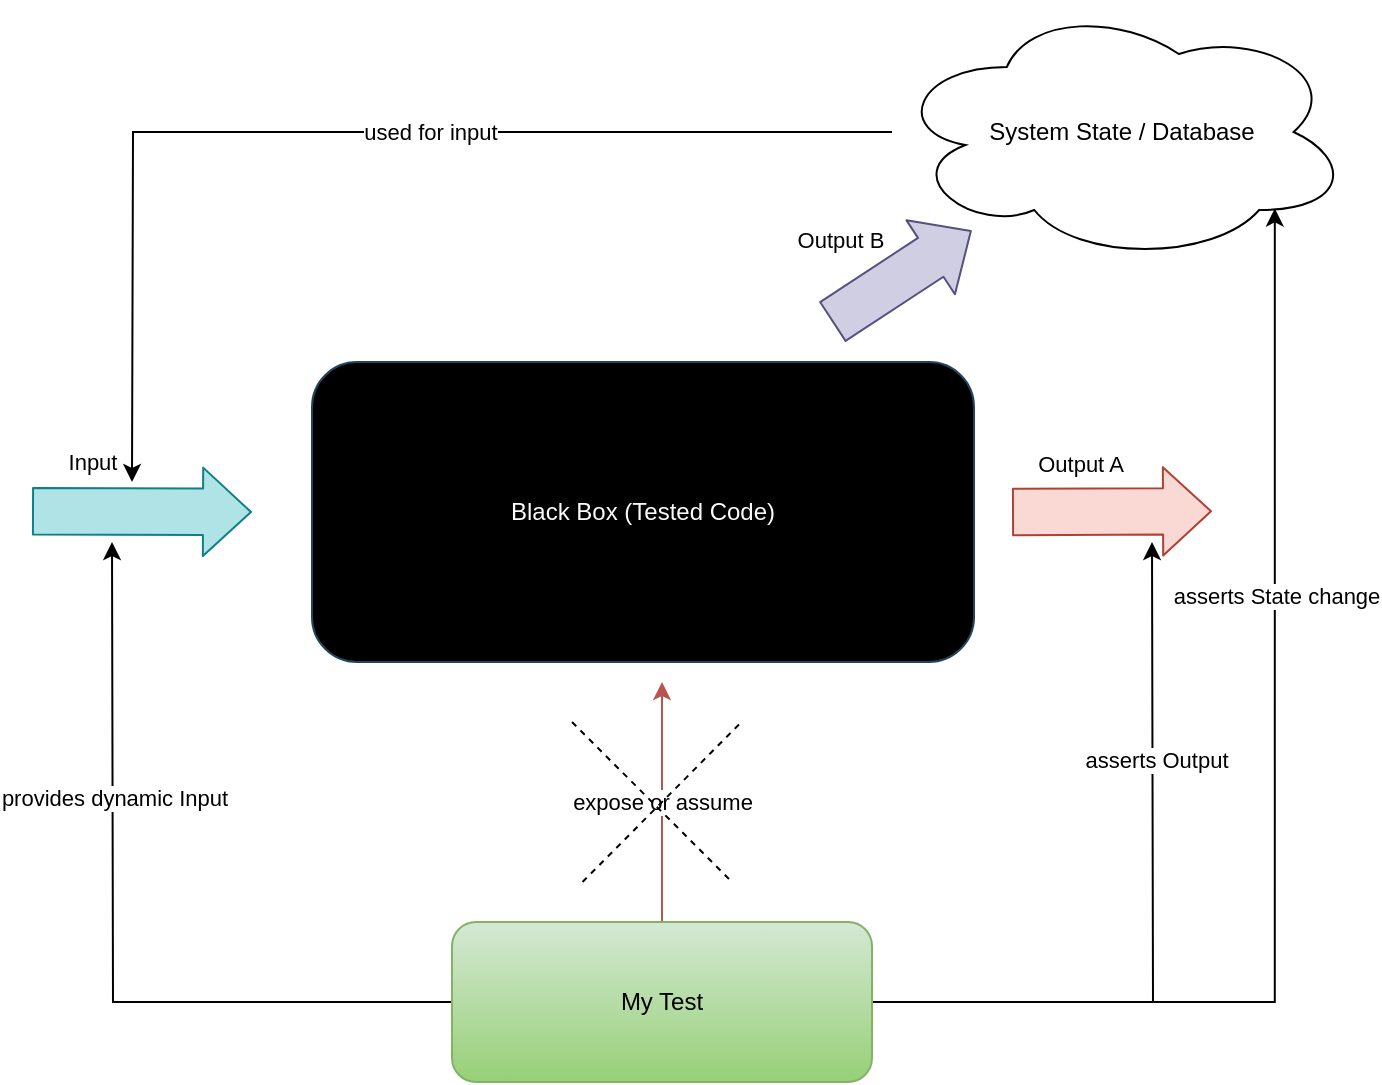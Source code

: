 <mxfile version="13.10.1" type="github"><diagram id="TJVRv4b6C3tbLXALgakD" name="Page-1"><mxGraphModel dx="774" dy="912" grid="0" gridSize="10" guides="1" tooltips="1" connect="1" arrows="1" fold="1" page="1" pageScale="1" pageWidth="827" pageHeight="1169" math="0" shadow="0"><root><mxCell id="0"/><mxCell id="1" parent="0"/><mxCell id="XIXKvhJqUVRkVVX2DDZu-1" value="&lt;font color=&quot;#FAFAFA&quot;&gt;Black Box (Tested Code)&lt;/font&gt;" style="rounded=1;whiteSpace=wrap;html=1;strokeColor=#23445d;fillColor=#000000;" vertex="1" parent="1"><mxGeometry x="230" y="420" width="331" height="150" as="geometry"/></mxCell><mxCell id="XIXKvhJqUVRkVVX2DDZu-8" style="edgeStyle=orthogonalEdgeStyle;rounded=0;orthogonalLoop=1;jettySize=auto;html=1;" edge="1" parent="1" source="XIXKvhJqUVRkVVX2DDZu-2"><mxGeometry relative="1" as="geometry"><mxPoint x="130" y="510" as="targetPoint"/></mxGeometry></mxCell><mxCell id="XIXKvhJqUVRkVVX2DDZu-10" value="provides dynamic Input" style="edgeLabel;html=1;align=center;verticalAlign=middle;resizable=0;points=[];" vertex="1" connectable="0" parent="XIXKvhJqUVRkVVX2DDZu-8"><mxGeometry x="0.359" relative="1" as="geometry"><mxPoint as="offset"/></mxGeometry></mxCell><mxCell id="XIXKvhJqUVRkVVX2DDZu-9" style="edgeStyle=orthogonalEdgeStyle;rounded=0;orthogonalLoop=1;jettySize=auto;html=1;" edge="1" parent="1" source="XIXKvhJqUVRkVVX2DDZu-2"><mxGeometry relative="1" as="geometry"><mxPoint x="650" y="510" as="targetPoint"/></mxGeometry></mxCell><mxCell id="XIXKvhJqUVRkVVX2DDZu-11" value="asserts Output" style="edgeLabel;html=1;align=center;verticalAlign=middle;resizable=0;points=[];" vertex="1" connectable="0" parent="XIXKvhJqUVRkVVX2DDZu-9"><mxGeometry x="0.415" y="-2" relative="1" as="geometry"><mxPoint as="offset"/></mxGeometry></mxCell><mxCell id="XIXKvhJqUVRkVVX2DDZu-16" style="edgeStyle=orthogonalEdgeStyle;rounded=0;orthogonalLoop=1;jettySize=auto;html=1;entryX=0.834;entryY=0.794;entryDx=0;entryDy=0;entryPerimeter=0;" edge="1" parent="1" source="XIXKvhJqUVRkVVX2DDZu-2" target="XIXKvhJqUVRkVVX2DDZu-12"><mxGeometry relative="1" as="geometry"/></mxCell><mxCell id="XIXKvhJqUVRkVVX2DDZu-17" value="asserts State change" style="edgeLabel;html=1;align=center;verticalAlign=middle;resizable=0;points=[];" vertex="1" connectable="0" parent="XIXKvhJqUVRkVVX2DDZu-16"><mxGeometry x="0.352" relative="1" as="geometry"><mxPoint as="offset"/></mxGeometry></mxCell><mxCell id="XIXKvhJqUVRkVVX2DDZu-21" value="expose or assume" style="edgeStyle=orthogonalEdgeStyle;rounded=0;orthogonalLoop=1;jettySize=auto;html=1;gradientColor=#ea6b66;fillColor=#f8cecc;strokeColor=#b85450;" edge="1" parent="1" source="XIXKvhJqUVRkVVX2DDZu-2"><mxGeometry relative="1" as="geometry"><mxPoint x="405" y="580" as="targetPoint"/></mxGeometry></mxCell><mxCell id="XIXKvhJqUVRkVVX2DDZu-2" value="My Test" style="rounded=1;whiteSpace=wrap;html=1;fillColor=#d5e8d4;gradientColor=#97d077;strokeColor=#82b366;" vertex="1" parent="1"><mxGeometry x="300" y="700" width="210" height="80" as="geometry"/></mxCell><mxCell id="XIXKvhJqUVRkVVX2DDZu-4" value="" style="shape=flexArrow;endArrow=classic;html=1;width=23.2;endSize=7.664;fillColor=#b0e3e6;strokeColor=#0e8088;" edge="1" parent="1"><mxGeometry width="50" height="50" relative="1" as="geometry"><mxPoint x="90" y="494.6" as="sourcePoint"/><mxPoint x="200" y="495" as="targetPoint"/></mxGeometry></mxCell><mxCell id="XIXKvhJqUVRkVVX2DDZu-5" value="Input" style="edgeLabel;html=1;align=center;verticalAlign=middle;resizable=0;points=[];" vertex="1" connectable="0" parent="XIXKvhJqUVRkVVX2DDZu-4"><mxGeometry x="-0.325" y="-1" relative="1" as="geometry"><mxPoint x="-6.8" y="-25.6" as="offset"/></mxGeometry></mxCell><mxCell id="XIXKvhJqUVRkVVX2DDZu-6" value="" style="shape=flexArrow;endArrow=classic;html=1;width=23.2;endSize=7.664;fillColor=#fad9d5;strokeColor=#ae4132;" edge="1" parent="1"><mxGeometry width="50" height="50" relative="1" as="geometry"><mxPoint x="580" y="495" as="sourcePoint"/><mxPoint x="680" y="494.6" as="targetPoint"/></mxGeometry></mxCell><mxCell id="XIXKvhJqUVRkVVX2DDZu-7" value="Output A" style="edgeLabel;html=1;align=center;verticalAlign=middle;resizable=0;points=[];" vertex="1" connectable="0" parent="XIXKvhJqUVRkVVX2DDZu-6"><mxGeometry x="-0.325" y="-1" relative="1" as="geometry"><mxPoint y="-25.6" as="offset"/></mxGeometry></mxCell><mxCell id="XIXKvhJqUVRkVVX2DDZu-18" style="edgeStyle=orthogonalEdgeStyle;rounded=0;orthogonalLoop=1;jettySize=auto;html=1;" edge="1" parent="1" source="XIXKvhJqUVRkVVX2DDZu-12"><mxGeometry relative="1" as="geometry"><mxPoint x="140" y="480" as="targetPoint"/></mxGeometry></mxCell><mxCell id="XIXKvhJqUVRkVVX2DDZu-19" value="used for input" style="edgeLabel;html=1;align=center;verticalAlign=middle;resizable=0;points=[];" vertex="1" connectable="0" parent="XIXKvhJqUVRkVVX2DDZu-18"><mxGeometry x="-0.167" relative="1" as="geometry"><mxPoint as="offset"/></mxGeometry></mxCell><mxCell id="XIXKvhJqUVRkVVX2DDZu-12" value="System State / Database" style="ellipse;shape=cloud;whiteSpace=wrap;html=1;fillColor=none;" vertex="1" parent="1"><mxGeometry x="520" y="240" width="229.5" height="130" as="geometry"/></mxCell><mxCell id="XIXKvhJqUVRkVVX2DDZu-14" value="" style="shape=flexArrow;endArrow=classic;html=1;width=23.2;endSize=7.664;fillColor=#d0cee2;strokeColor=#56517e;" edge="1" parent="1" target="XIXKvhJqUVRkVVX2DDZu-12"><mxGeometry width="50" height="50" relative="1" as="geometry"><mxPoint x="490" y="400" as="sourcePoint"/><mxPoint x="550" y="360.0" as="targetPoint"/></mxGeometry></mxCell><mxCell id="XIXKvhJqUVRkVVX2DDZu-15" value="Output B" style="edgeLabel;html=1;align=center;verticalAlign=middle;resizable=0;points=[];" vertex="1" connectable="0" parent="XIXKvhJqUVRkVVX2DDZu-14"><mxGeometry x="-0.325" y="-1" relative="1" as="geometry"><mxPoint x="-19.93" y="-26.55" as="offset"/></mxGeometry></mxCell><mxCell id="XIXKvhJqUVRkVVX2DDZu-23" value="" style="endArrow=none;html=1;dashed=1;" edge="1" parent="1"><mxGeometry width="50" height="50" relative="1" as="geometry"><mxPoint x="365.25" y="680" as="sourcePoint"/><mxPoint x="444.75" y="600" as="targetPoint"/></mxGeometry></mxCell><mxCell id="XIXKvhJqUVRkVVX2DDZu-24" value="" style="endArrow=none;html=1;dashed=1;" edge="1" parent="1"><mxGeometry width="50" height="50" relative="1" as="geometry"><mxPoint x="360" y="600" as="sourcePoint"/><mxPoint x="440" y="680" as="targetPoint"/></mxGeometry></mxCell></root></mxGraphModel></diagram></mxfile>